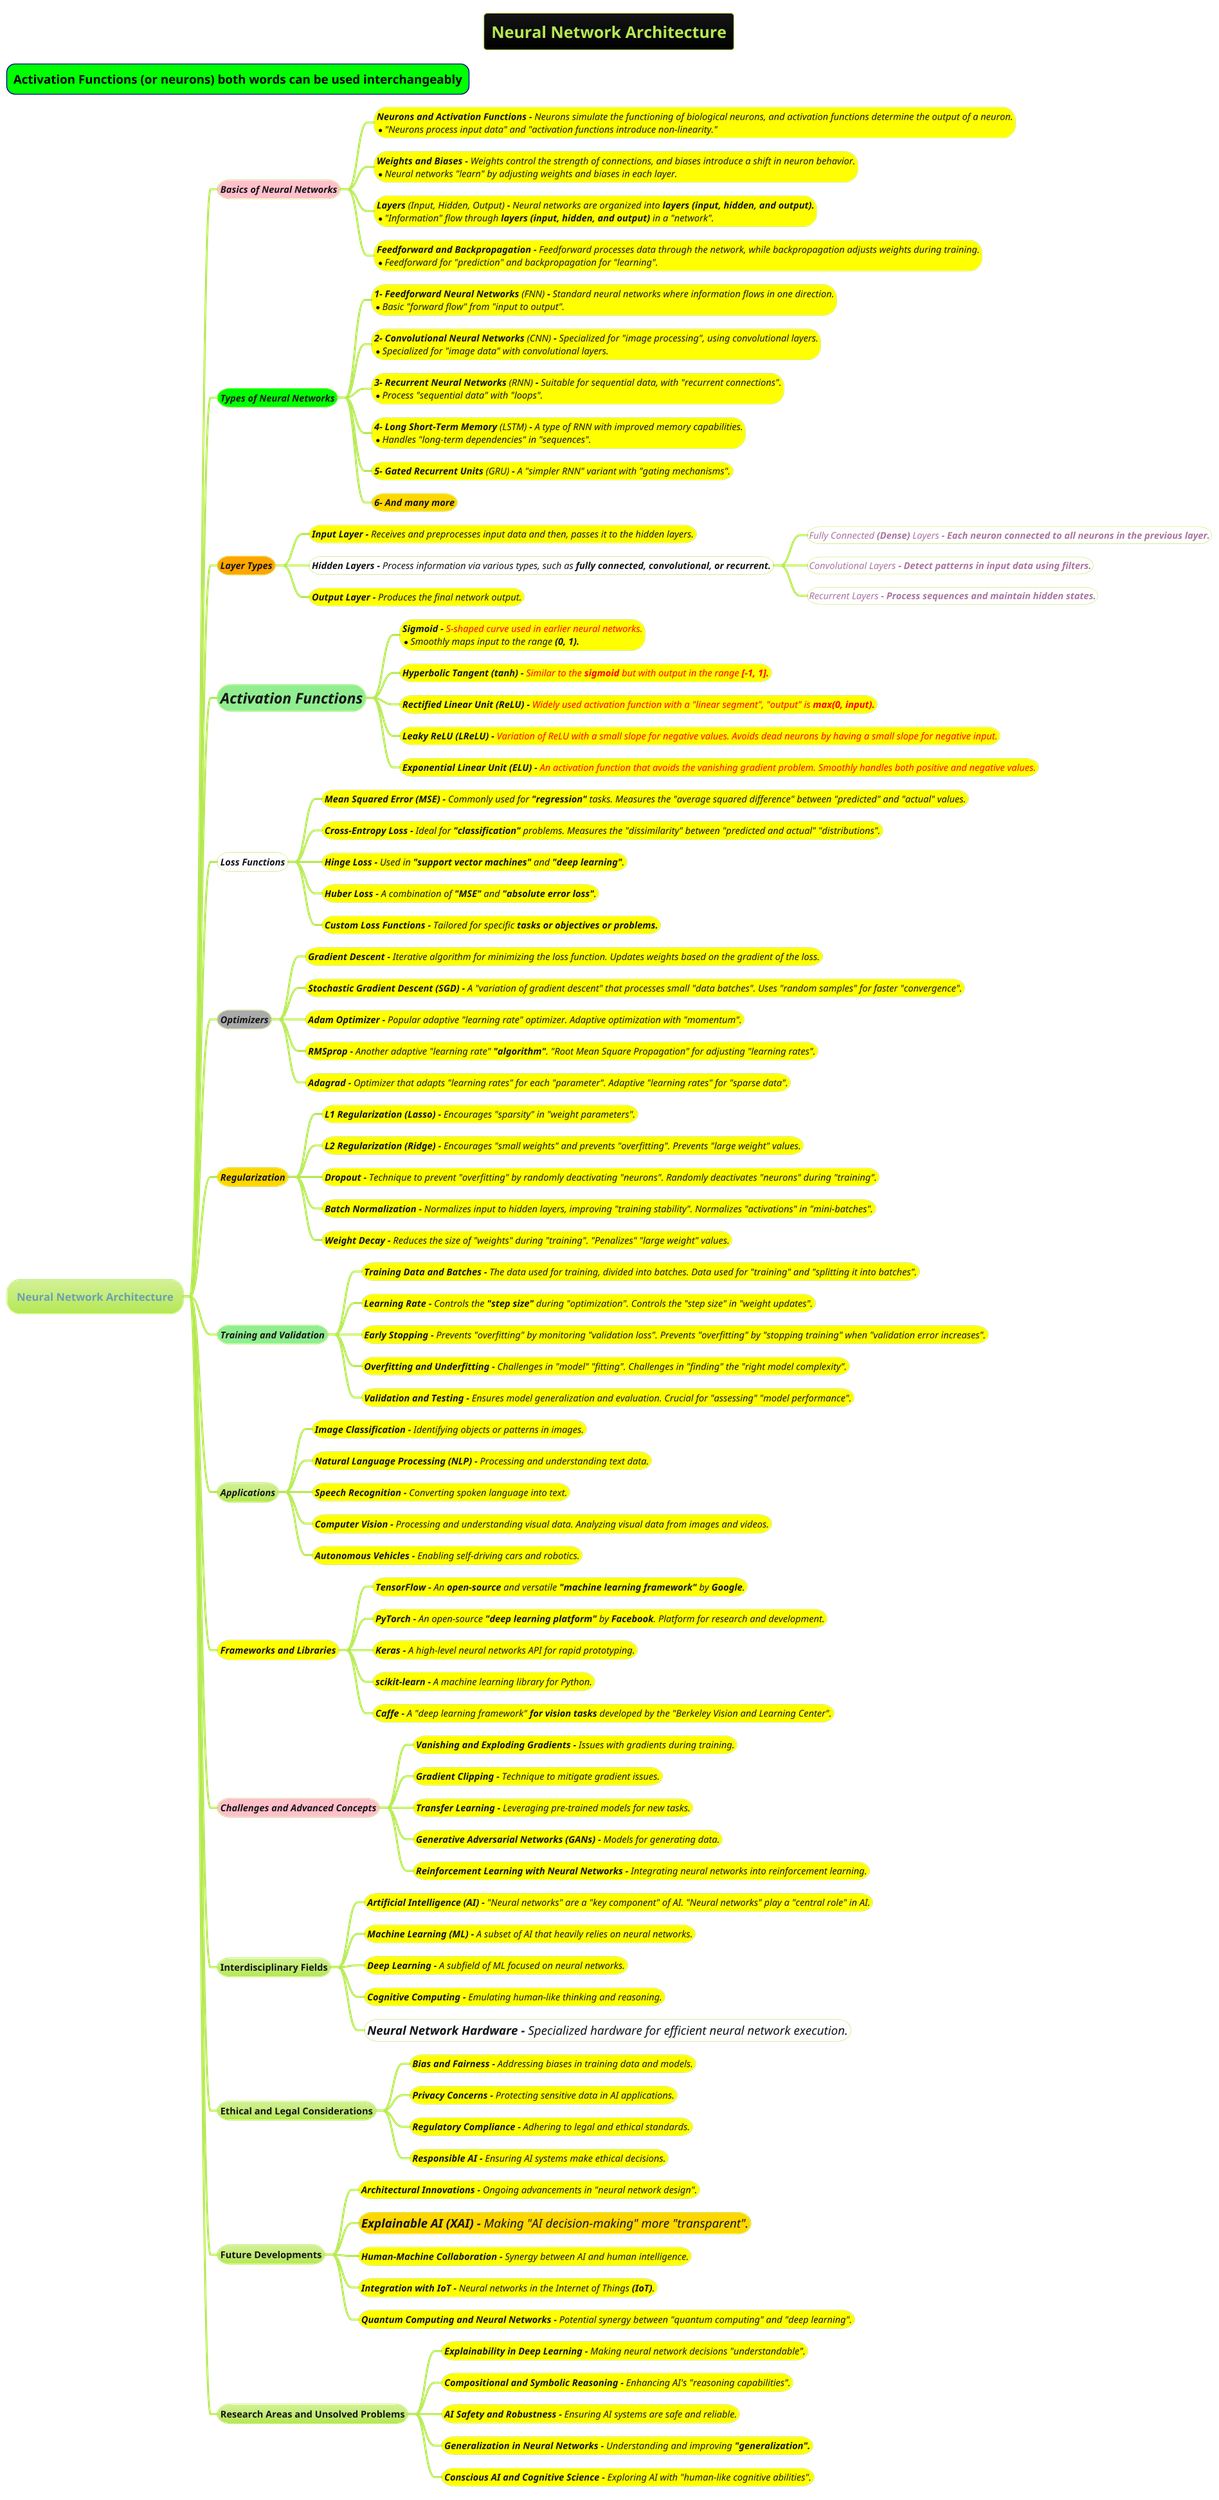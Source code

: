 @startmindmap
title =Neural Network Architecture

skinparam node {
    BackgroundColor LightCyan
    BorderColor DarkBlue
}

*[#lime] =Activation Functions (or neurons) both words can be used interchangeably
!theme hacker

* Neural Network Architecture
**[#pink] ====Basics of Neural Networks
***[#yellow] ====<size:14>**Neurons and Activation Functions -** Neurons simulate the functioning of biological neurons, and activation functions determine the output of a neuron.\n*<size:14>//"Neurons process input data" and "activation functions introduce non-linearity."//
***[#yellow] ====<size:14>**Weights and Biases -** Weights control the strength of connections, and biases introduce a shift in neuron behavior. \n*<size:14>//Neural networks "learn" by adjusting weights and biases in each layer.//
***[#yellow] ====<size:14>**Layers **(Input, Hidden, Output)** -** Neural networks are organized into **layers (input, hidden, and output).** \n* <size:14>//"Information" flow through **layers (input, hidden, and output)** in a "network".//
***[#yellow] ====<size:14>**Feedforward and Backpropagation -** Feedforward processes data through the network, while backpropagation adjusts weights during training. \n* <size:14>//Feedforward for "prediction" and backpropagation for "learning".//

**[#lime] ====Types of Neural Networks
***[#yellow] ====<size:14>**1- Feedforward Neural Networks **(FNN)** -** Standard neural networks where information flows in one direction. \n* <size:14>//Basic "forward flow" from "input to output".//
***[#yellow] ====<size:14>**2- Convolutional Neural Networks **(CNN)** -** Specialized for "image processing", using convolutional layers. \n* <size:14>//Specialized for "image data" with convolutional layers.//
***[#yellow] ====<size:14>**3- Recurrent Neural Networks **(RNN)** -** Suitable for sequential data, with "recurrent connections". \n* <size:14>//Process "sequential data" with "loops".//
***[#yellow] ====<size:14>**4- Long Short-Term Memory **(LSTM)** -** A type of RNN with improved memory capabilities. \n* <size:14>//Handles "long-term dependencies" in "sequences".//
***[#yellow] ====<size:14>**5- Gated Recurrent Units **(GRU)** -** A "simpler RNN" variant with "gating mechanisms".
***[#gold] ====<size:14>**6- And many more**

**[#orange] ====Layer Types
***[#yellow] ====<size:14>**Input Layer -** Receives and preprocesses input data and then, passes it to the hidden layers.
***[#white] ====<size:14>**Hidden Layers -** Process information via various types, such as **fully connected, convolutional, or recurrent.**
****[#white] ====<size:14>Fully Connected **(Dense)** Layers **- Each neuron connected to all neurons in the previous layer.**
****[#white] ====<size:14>Convolutional Layers **- Detect patterns in input data using filters.**
****[#white] ====<size:14>Recurrent Layers **- Process sequences and maintain hidden states.**
***[#yellow] ====<size:14>**Output Layer -** Produces the final network output.

**[#lightgreen] ====<size:22>Activation Functions
***[#yellow] ====<size:14>**Sigmoid -** <color #red>S-shaped curve used in earlier neural networks. \n* <size:14>//Smoothly maps input to the range **(0, 1).**//
***[#yellow] ====<size:14>**Hyperbolic Tangent (tanh) -** <color #red>Similar to the **sigmoid** but with output in the range **[-1, 1].**
***[#yellow] ====<size:14>**Rectified Linear Unit (ReLU) -** <color #red>Widely used activation function with a "linear segment", "output" is **max(0, input).**
***[#yellow] ====<size:14>**Leaky ReLU (LReLU) -** <color #red>Variation of ReLU with a small slope for negative values. Avoids dead neurons by having a small slope for negative input.
***[#yellow] ====<size:14>**Exponential Linear Unit (ELU) -** <color #red>An activation function that avoids the vanishing gradient problem. Smoothly handles both positive and negative values.

**[#white] ====Loss Functions
***[#yellow] ====<size:14>**Mean Squared Error (MSE) -** Commonly used for **"regression"** tasks. Measures the "average squared difference" between "predicted" and "actual" values.
***[#yellow] ====<size:14>**Cross-Entropy Loss -** Ideal for **"classification"** problems. Measures the "dissimilarity" between "predicted and actual" "distributions".
***[#yellow] ====<size:14>**Hinge Loss -** Used in **"support vector machines"** and **"deep learning"**.
***[#yellow] ====<size:14>**Huber Loss -** A combination of **"MSE"** and **"absolute error loss"**.
***[#yellow] ====<size:14>**Custom Loss Functions -** Tailored for specific **tasks or objectives or problems.**

**[#a] ====Optimizers
***[#yellow] ====<size:14>**Gradient Descent -** Iterative algorithm for minimizing the loss function. Updates weights based on the gradient of the loss.
***[#yellow] ====<size:14>**Stochastic Gradient Descent (SGD) -** A "variation of gradient descent" that processes small "data batches". Uses "random samples" for faster "convergence".
***[#yellow] ====<size:14>**Adam Optimizer -** Popular adaptive "learning rate" optimizer. Adaptive optimization with "momentum".
***[#yellow] ====<size:14>**RMSprop -** Another adaptive "learning rate" **"algorithm"**. "Root Mean Square Propagation" for adjusting "learning rates".
***[#yellow] ====<size:14>**Adagrad -** Optimizer that adapts "learning rates" for each "parameter". Adaptive "learning rates" for "sparse data".

**[#gold] ====Regularization
***[#yellow] ====<size:14>**L1 Regularization (Lasso) -** Encourages "sparsity" in "weight parameters".
***[#yellow] ====<size:14>**L2 Regularization (Ridge) -** Encourages "small weights" and prevents "overfitting". Prevents "large weight" values.
***[#yellow] ====<size:14>**Dropout -** Technique to prevent "overfitting" by randomly deactivating "neurons". Randomly deactivates "neurons" during "training".
***[#yellow] ====<size:14>**Batch Normalization -** Normalizes input to hidden layers, improving "training stability". Normalizes "activations" in "mini-batches".
***[#yellow] ====<size:14>**Weight Decay -** Reduces the size of "weights" during "training". "Penalizes" "large weight" values.

**[#lightgreen] ====Training and Validation
***[#yellow] ====<size:14>**Training Data and Batches -** The data used for training, divided into batches. Data used for "training" and "splitting it into batches".
***[#yellow] ====<size:14>**Learning Rate -** Controls the **"step size"** during "optimization". Controls the "step size" in "weight updates".
***[#yellow] ====<size:14>**Early Stopping -** Prevents "overfitting" by monitoring "validation loss". Prevents "overfitting" by "stopping training" when "validation error increases".
***[#yellow] ====<size:14>**Overfitting and Underfitting -** Challenges in "model" "fitting". Challenges in "finding" the "right model complexity".
***[#yellow] ====<size:14>**Validation and Testing -** Ensures model generalization and evaluation. Crucial for "assessing" "model performance".

** ====Applications
***[#yellow] ====<size:14>**Image Classification -** Identifying objects or patterns in images.
***[#yellow] ====<size:14>**Natural Language Processing (NLP) -** Processing and understanding text data.
***[#yellow] ====<size:14>**Speech Recognition -** Converting spoken language into text.
***[#yellow] ====<size:14>**Computer Vision -** Processing and understanding visual data. Analyzing visual data from images and videos.
***[#yellow] ====<size:14>**Autonomous Vehicles -** Enabling self-driving cars and robotics.

**[#yellow] ====Frameworks and Libraries
***[#yellow] ====<size:14>**TensorFlow -** An **open-source** and versatile **"machine learning framework"** by **Google**.
***[#yellow] ====<size:14>**PyTorch -** An open-source **"deep learning platform"** by **Facebook**. Platform for research and development.
***[#yellow] ====<size:14>**Keras -** A high-level neural networks API for rapid prototyping.
***[#yellow] ====<size:14>**scikit-learn -** A machine learning library for Python.
***[#yellow] ====<size:14>**Caffe -** A "deep learning framework" **for vision tasks** developed by the "Berkeley Vision and Learning Center".

**[#pink] ====Challenges and Advanced Concepts
***[#yellow] ====<size:14>**Vanishing and Exploding Gradients -** Issues with gradients during training.
***[#yellow] ====<size:14>**Gradient Clipping -** Technique to mitigate gradient issues.
***[#yellow] ====<size:14>**Transfer Learning -** Leveraging pre-trained models for new tasks.
***[#yellow] ====<size:14>**Generative Adversarial Networks (GANs) -** Models for generating data.
***[#yellow] ====<size:14>**Reinforcement Learning with Neural Networks -** Integrating neural networks into reinforcement learning.

** Interdisciplinary Fields
***[#yellow] ====<size:14>**Artificial Intelligence (AI) -** "Neural networks" are a "key component" of AI. "Neural networks" play a "central role" in AI.
***[#yellow] ====<size:14>**Machine Learning (ML) -** A subset of AI that heavily relies on neural networks.
***[#yellow] ====<size:14>**Deep Learning -** A subfield of ML focused on neural networks.
***[#yellow] ====<size:14>**Cognitive Computing -** Emulating human-like thinking and reasoning.
***[#white] ====<size:18>**Neural Network Hardware -** Specialized hardware for efficient neural network execution.

** Ethical and Legal Considerations
***[#yellow] ====<size:14>**Bias and Fairness -** Addressing biases in training data and models.
***[#yellow] ====<size:14>**Privacy Concerns -** Protecting sensitive data in AI applications.
***[#yellow] ====<size:14>**Regulatory Compliance -** Adhering to legal and ethical standards.
***[#yellow] ====<size:14>**Responsible AI -** Ensuring AI systems make ethical decisions.

** Future Developments
***[#yellow] ====<size:14>**Architectural Innovations -** Ongoing advancements in "neural network design".
***[#gold] ====<size:18>**Explainable AI (XAI) -** Making "AI decision-making" more "transparent".
***[#yellow] ====<size:14>**Human-Machine Collaboration -** Synergy between AI and human intelligence.
***[#yellow] ====<size:14>**Integration with IoT -** Neural networks in the Internet of Things **(IoT)**.
***[#yellow] ====<size:14>**Quantum Computing and Neural Networks -** Potential synergy between "quantum computing" and "deep learning".

** Research Areas and Unsolved Problems
***[#yellow] ====<size:14>**Explainability in Deep Learning -** Making neural network decisions "understandable".
***[#yellow] ====<size:14>**Compositional and Symbolic Reasoning -** Enhancing AI's "reasoning capabilities".
***[#yellow] ====<size:14>**AI Safety and Robustness -** Ensuring AI systems are safe and reliable.
***[#yellow] ====<size:14>**Generalization in Neural Networks -** Understanding and improving **"generalization".**
***[#yellow] ====<size:14>**Conscious AI and Cognitive Science -** Exploring AI with "human-like cognitive abilities".
@endmindmap
